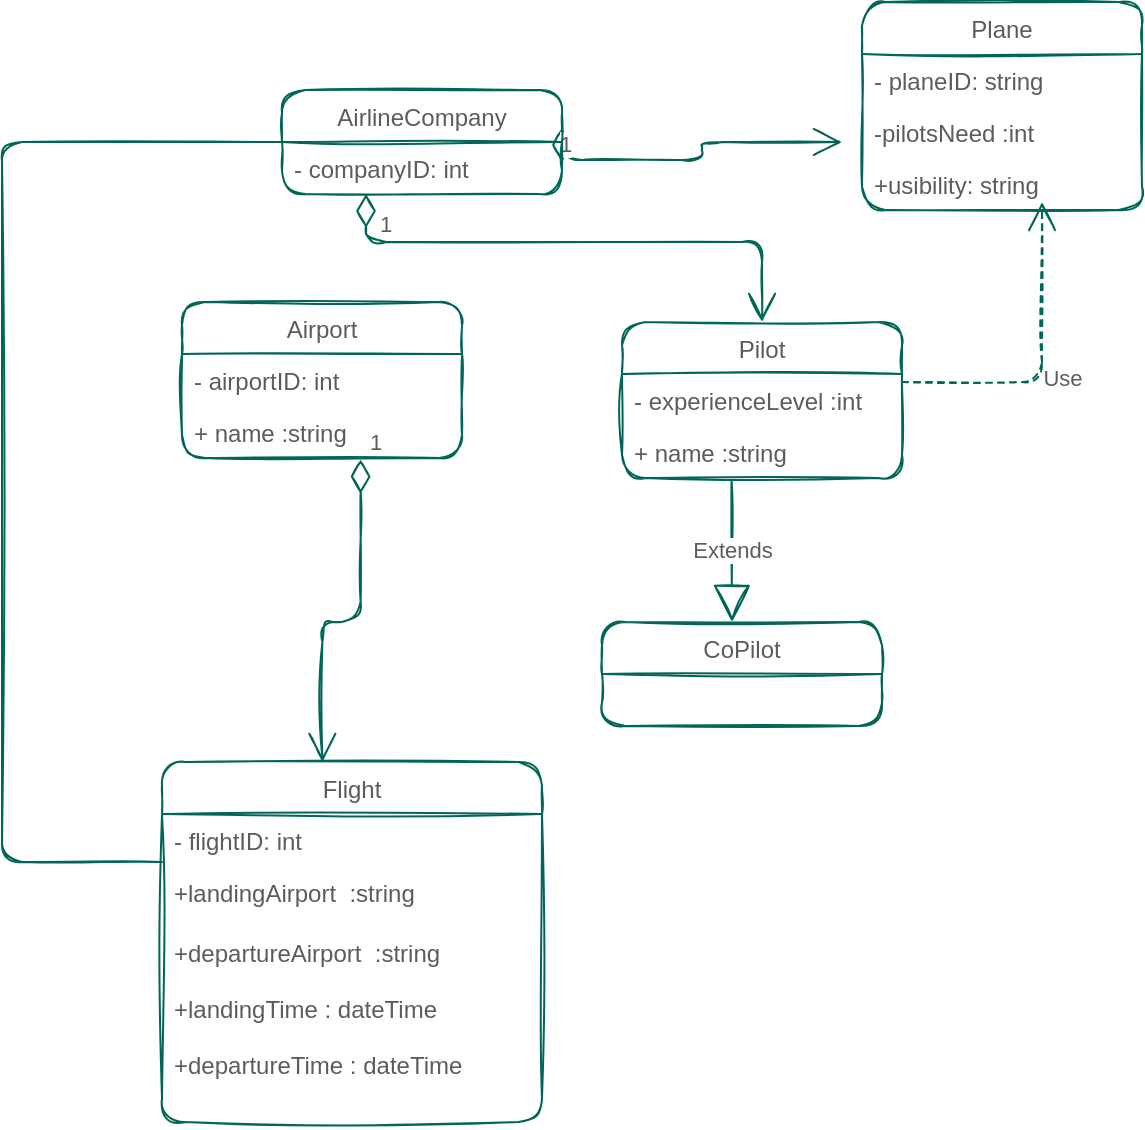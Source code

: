<mxfile version="20.3.0" type="device"><diagram id="C5RBs43oDa-KdzZeNtuy" name="Page-1"><mxGraphModel dx="764" dy="502" grid="1" gridSize="10" guides="1" tooltips="1" connect="1" arrows="1" fold="1" page="1" pageScale="1" pageWidth="827" pageHeight="1169" math="0" shadow="0"><root><mxCell id="WIyWlLk6GJQsqaUBKTNV-0"/><mxCell id="WIyWlLk6GJQsqaUBKTNV-1" parent="WIyWlLk6GJQsqaUBKTNV-0"/><mxCell id="pL4SHHiXLrE7yosQrgpZ-33" value="Airport" style="swimlane;fontStyle=0;childLayout=stackLayout;horizontal=1;startSize=26;fillColor=none;horizontalStack=0;resizeParent=1;resizeParentMax=0;resizeLast=0;collapsible=1;marginBottom=0;sketch=1;rounded=1;strokeColor=#006658;fontColor=#5C5C5C;" vertex="1" parent="WIyWlLk6GJQsqaUBKTNV-1"><mxGeometry x="250" y="400" width="140" height="78" as="geometry"/></mxCell><mxCell id="pL4SHHiXLrE7yosQrgpZ-34" value="- airportID: int" style="text;strokeColor=none;fillColor=none;align=left;verticalAlign=top;spacingLeft=4;spacingRight=4;overflow=hidden;rotatable=0;points=[[0,0.5],[1,0.5]];portConstraint=eastwest;sketch=1;rounded=1;fontColor=#5C5C5C;" vertex="1" parent="pL4SHHiXLrE7yosQrgpZ-33"><mxGeometry y="26" width="140" height="26" as="geometry"/></mxCell><mxCell id="pL4SHHiXLrE7yosQrgpZ-35" value="+ name :string" style="text;strokeColor=none;fillColor=none;align=left;verticalAlign=top;spacingLeft=4;spacingRight=4;overflow=hidden;rotatable=0;points=[[0,0.5],[1,0.5]];portConstraint=eastwest;sketch=1;rounded=1;fontColor=#5C5C5C;" vertex="1" parent="pL4SHHiXLrE7yosQrgpZ-33"><mxGeometry y="52" width="140" height="26" as="geometry"/></mxCell><mxCell id="pL4SHHiXLrE7yosQrgpZ-38" value="1" style="endArrow=open;html=1;endSize=12;startArrow=diamondThin;startSize=14;startFill=0;edgeStyle=orthogonalEdgeStyle;align=left;verticalAlign=bottom;rounded=1;entryX=0;entryY=0.5;entryDx=0;entryDy=0;sketch=1;strokeColor=#006658;fontColor=#5C5C5C;" edge="1" parent="WIyWlLk6GJQsqaUBKTNV-1"><mxGeometry x="-1" y="3" relative="1" as="geometry"><mxPoint x="440" y="330" as="sourcePoint"/><mxPoint x="580" y="320.0" as="targetPoint"/><Array as="points"><mxPoint x="510" y="329"/><mxPoint x="510" y="320"/></Array></mxGeometry></mxCell><mxCell id="pL4SHHiXLrE7yosQrgpZ-47" value="Pilot" style="swimlane;fontStyle=0;childLayout=stackLayout;horizontal=1;startSize=26;fillColor=none;horizontalStack=0;resizeParent=1;resizeParentMax=0;resizeLast=0;collapsible=1;marginBottom=0;sketch=1;rounded=1;strokeColor=#006658;fontColor=#5C5C5C;" vertex="1" parent="WIyWlLk6GJQsqaUBKTNV-1"><mxGeometry x="470" y="410" width="140" height="78" as="geometry"/></mxCell><mxCell id="pL4SHHiXLrE7yosQrgpZ-48" value="- experienceLevel :int" style="text;strokeColor=none;fillColor=none;align=left;verticalAlign=top;spacingLeft=4;spacingRight=4;overflow=hidden;rotatable=0;points=[[0,0.5],[1,0.5]];portConstraint=eastwest;sketch=1;rounded=1;fontColor=#5C5C5C;" vertex="1" parent="pL4SHHiXLrE7yosQrgpZ-47"><mxGeometry y="26" width="140" height="26" as="geometry"/></mxCell><mxCell id="pL4SHHiXLrE7yosQrgpZ-49" value="+ name :string" style="text;strokeColor=none;fillColor=none;align=left;verticalAlign=top;spacingLeft=4;spacingRight=4;overflow=hidden;rotatable=0;points=[[0,0.5],[1,0.5]];portConstraint=eastwest;sketch=1;rounded=1;fontColor=#5C5C5C;" vertex="1" parent="pL4SHHiXLrE7yosQrgpZ-47"><mxGeometry y="52" width="140" height="26" as="geometry"/></mxCell><mxCell id="pL4SHHiXLrE7yosQrgpZ-50" value="1" style="endArrow=open;html=1;endSize=12;startArrow=diamondThin;startSize=14;startFill=0;edgeStyle=orthogonalEdgeStyle;align=left;verticalAlign=bottom;rounded=1;entryX=0.5;entryY=0;entryDx=0;entryDy=0;sketch=1;strokeColor=#006658;fontColor=#5C5C5C;" edge="1" parent="WIyWlLk6GJQsqaUBKTNV-1" source="pL4SHHiXLrE7yosQrgpZ-56" target="pL4SHHiXLrE7yosQrgpZ-47"><mxGeometry x="-0.777" relative="1" as="geometry"><mxPoint x="341.9" y="349.256" as="sourcePoint"/><mxPoint x="590" y="330" as="targetPoint"/><Array as="points"><mxPoint x="342" y="370"/><mxPoint x="540" y="370"/></Array><mxPoint as="offset"/></mxGeometry></mxCell><mxCell id="pL4SHHiXLrE7yosQrgpZ-51" value="Extends" style="endArrow=block;endSize=16;endFill=0;html=1;rounded=1;exitX=0.391;exitY=1.035;exitDx=0;exitDy=0;exitPerimeter=0;sketch=1;strokeColor=#006658;fontColor=#5C5C5C;" edge="1" parent="WIyWlLk6GJQsqaUBKTNV-1" source="pL4SHHiXLrE7yosQrgpZ-49"><mxGeometry width="160" relative="1" as="geometry"><mxPoint x="460" y="500" as="sourcePoint"/><mxPoint x="525" y="560" as="targetPoint"/></mxGeometry></mxCell><mxCell id="pL4SHHiXLrE7yosQrgpZ-52" value="CoPilot" style="swimlane;fontStyle=0;childLayout=stackLayout;horizontal=1;startSize=26;fillColor=none;horizontalStack=0;resizeParent=1;resizeParentMax=0;resizeLast=0;collapsible=1;marginBottom=0;sketch=1;rounded=1;strokeColor=#006658;fontColor=#5C5C5C;" vertex="1" parent="WIyWlLk6GJQsqaUBKTNV-1"><mxGeometry x="460" y="560" width="140" height="52" as="geometry"/></mxCell><mxCell id="pL4SHHiXLrE7yosQrgpZ-55" value="AirlineCompany" style="swimlane;fontStyle=0;childLayout=stackLayout;horizontal=1;startSize=26;fillColor=none;horizontalStack=0;resizeParent=1;resizeParentMax=0;resizeLast=0;collapsible=1;marginBottom=0;sketch=1;rounded=1;strokeColor=#006658;fontColor=#5C5C5C;" vertex="1" parent="WIyWlLk6GJQsqaUBKTNV-1"><mxGeometry x="300" y="294" width="140" height="52" as="geometry"/></mxCell><mxCell id="pL4SHHiXLrE7yosQrgpZ-56" value="- companyID: int" style="text;strokeColor=none;fillColor=none;align=left;verticalAlign=top;spacingLeft=4;spacingRight=4;overflow=hidden;rotatable=0;points=[[0,0.5],[1,0.5]];portConstraint=eastwest;sketch=1;rounded=1;fontColor=#5C5C5C;" vertex="1" parent="pL4SHHiXLrE7yosQrgpZ-55"><mxGeometry y="26" width="140" height="26" as="geometry"/></mxCell><mxCell id="pL4SHHiXLrE7yosQrgpZ-58" value="Flight" style="swimlane;fontStyle=0;childLayout=stackLayout;horizontal=1;startSize=26;fillColor=none;horizontalStack=0;resizeParent=1;resizeParentMax=0;resizeLast=0;collapsible=1;marginBottom=0;sketch=1;rounded=1;strokeColor=#006658;fontColor=#5C5C5C;" vertex="1" parent="WIyWlLk6GJQsqaUBKTNV-1"><mxGeometry x="240" y="630" width="190" height="180" as="geometry"/></mxCell><mxCell id="pL4SHHiXLrE7yosQrgpZ-59" value="- flightID: int" style="text;strokeColor=none;fillColor=none;align=left;verticalAlign=top;spacingLeft=4;spacingRight=4;overflow=hidden;rotatable=0;points=[[0,0.5],[1,0.5]];portConstraint=eastwest;sketch=1;rounded=1;fontColor=#5C5C5C;" vertex="1" parent="pL4SHHiXLrE7yosQrgpZ-58"><mxGeometry y="26" width="190" height="26" as="geometry"/></mxCell><mxCell id="pL4SHHiXLrE7yosQrgpZ-60" value="+landingAirport  :string" style="text;strokeColor=none;fillColor=none;align=left;verticalAlign=top;spacingLeft=4;spacingRight=4;overflow=hidden;rotatable=0;points=[[0,0.5],[1,0.5]];portConstraint=eastwest;sketch=1;rounded=1;fontColor=#5C5C5C;" vertex="1" parent="pL4SHHiXLrE7yosQrgpZ-58"><mxGeometry y="52" width="190" height="30" as="geometry"/></mxCell><mxCell id="pL4SHHiXLrE7yosQrgpZ-70" value="+departureAirport  :string&#10;&#10;+landingTime : dateTime&#10;&#10;+departureTime : dateTime" style="text;strokeColor=none;fillColor=none;align=left;verticalAlign=top;spacingLeft=4;spacingRight=4;overflow=hidden;rotatable=0;points=[[0,0.5],[1,0.5]];portConstraint=eastwest;sketch=1;rounded=1;fontColor=#5C5C5C;" vertex="1" parent="pL4SHHiXLrE7yosQrgpZ-58"><mxGeometry y="82" width="190" height="98" as="geometry"/></mxCell><mxCell id="pL4SHHiXLrE7yosQrgpZ-62" value="Plane" style="swimlane;fontStyle=0;childLayout=stackLayout;horizontal=1;startSize=26;fillColor=none;horizontalStack=0;resizeParent=1;resizeParentMax=0;resizeLast=0;collapsible=1;marginBottom=0;sketch=1;rounded=1;strokeColor=#006658;fontColor=#5C5C5C;" vertex="1" parent="WIyWlLk6GJQsqaUBKTNV-1"><mxGeometry x="590" y="250" width="140" height="104" as="geometry"/></mxCell><mxCell id="pL4SHHiXLrE7yosQrgpZ-63" value="- planeID: string" style="text;strokeColor=none;fillColor=none;align=left;verticalAlign=top;spacingLeft=4;spacingRight=4;overflow=hidden;rotatable=0;points=[[0,0.5],[1,0.5]];portConstraint=eastwest;sketch=1;rounded=1;fontColor=#5C5C5C;" vertex="1" parent="pL4SHHiXLrE7yosQrgpZ-62"><mxGeometry y="26" width="140" height="26" as="geometry"/></mxCell><mxCell id="pL4SHHiXLrE7yosQrgpZ-64" value="-pilotsNeed :int" style="text;strokeColor=none;fillColor=none;align=left;verticalAlign=top;spacingLeft=4;spacingRight=4;overflow=hidden;rotatable=0;points=[[0,0.5],[1,0.5]];portConstraint=eastwest;sketch=1;rounded=1;fontColor=#5C5C5C;" vertex="1" parent="pL4SHHiXLrE7yosQrgpZ-62"><mxGeometry y="52" width="140" height="26" as="geometry"/></mxCell><mxCell id="pL4SHHiXLrE7yosQrgpZ-65" value="+usibility: string" style="text;strokeColor=none;fillColor=none;align=left;verticalAlign=top;spacingLeft=4;spacingRight=4;overflow=hidden;rotatable=0;points=[[0,0.5],[1,0.5]];portConstraint=eastwest;sketch=1;rounded=1;fontColor=#5C5C5C;" vertex="1" parent="pL4SHHiXLrE7yosQrgpZ-62"><mxGeometry y="78" width="140" height="26" as="geometry"/></mxCell><mxCell id="pL4SHHiXLrE7yosQrgpZ-66" value="Use" style="endArrow=open;endSize=12;dashed=1;html=1;rounded=1;sketch=1;strokeColor=#006658;fontColor=#5C5C5C;" edge="1" parent="WIyWlLk6GJQsqaUBKTNV-1"><mxGeometry x="-0.095" y="-10" width="160" relative="1" as="geometry"><mxPoint x="610" y="440" as="sourcePoint"/><mxPoint x="680" y="350" as="targetPoint"/><Array as="points"><mxPoint x="680" y="440"/></Array><mxPoint as="offset"/></mxGeometry></mxCell><mxCell id="pL4SHHiXLrE7yosQrgpZ-72" value="1" style="endArrow=open;html=1;endSize=12;startArrow=diamondThin;startSize=14;startFill=0;edgeStyle=orthogonalEdgeStyle;align=left;verticalAlign=bottom;rounded=1;exitX=0.638;exitY=1.031;exitDx=0;exitDy=0;exitPerimeter=0;entryX=0.422;entryY=0;entryDx=0;entryDy=0;entryPerimeter=0;sketch=1;strokeColor=#006658;fontColor=#5C5C5C;" edge="1" parent="WIyWlLk6GJQsqaUBKTNV-1" source="pL4SHHiXLrE7yosQrgpZ-35" target="pL4SHHiXLrE7yosQrgpZ-58"><mxGeometry x="-1" y="3" relative="1" as="geometry"><mxPoint x="450" y="340" as="sourcePoint"/><mxPoint x="336" y="670" as="targetPoint"/><Array as="points"><mxPoint x="339" y="560"/><mxPoint x="320" y="560"/></Array></mxGeometry></mxCell><mxCell id="pL4SHHiXLrE7yosQrgpZ-74" value="" style="endArrow=none;html=1;rounded=1;entryX=0;entryY=0.5;entryDx=0;entryDy=0;sketch=1;strokeColor=#006658;fontColor=#5C5C5C;" edge="1" parent="WIyWlLk6GJQsqaUBKTNV-1" target="pL4SHHiXLrE7yosQrgpZ-55"><mxGeometry width="50" height="50" relative="1" as="geometry"><mxPoint x="240" y="680" as="sourcePoint"/><mxPoint x="360" y="520" as="targetPoint"/><Array as="points"><mxPoint x="160" y="680"/><mxPoint x="160" y="320"/></Array></mxGeometry></mxCell></root></mxGraphModel></diagram></mxfile>